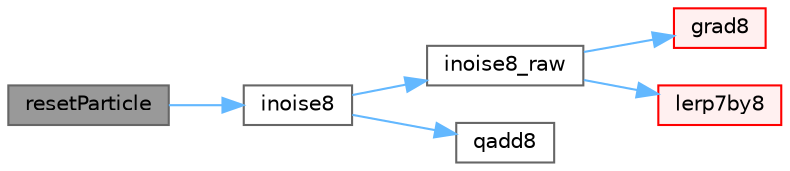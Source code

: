 digraph "resetParticle"
{
 // INTERACTIVE_SVG=YES
 // LATEX_PDF_SIZE
  bgcolor="transparent";
  edge [fontname=Helvetica,fontsize=10,labelfontname=Helvetica,labelfontsize=10];
  node [fontname=Helvetica,fontsize=10,shape=box,height=0.2,width=0.4];
  rankdir="LR";
  Node1 [id="Node000001",label="resetParticle",height=0.2,width=0.4,color="gray40", fillcolor="grey60", style="filled", fontcolor="black",tooltip=" "];
  Node1 -> Node2 [id="edge1_Node000001_Node000002",color="steelblue1",style="solid",tooltip=" "];
  Node2 [id="Node000002",label="inoise8",height=0.2,width=0.4,color="grey40", fillcolor="white", style="filled",URL="$d8/df9/group___noise_generation_gaa521ccca6038d7b5e881fe2e8f35d3bc.html#gaa521ccca6038d7b5e881fe2e8f35d3bc",tooltip="8-Bit, fixed point implementation of Perlin's noise."];
  Node2 -> Node3 [id="edge2_Node000002_Node000003",color="steelblue1",style="solid",tooltip=" "];
  Node3 [id="Node000003",label="inoise8_raw",height=0.2,width=0.4,color="grey40", fillcolor="white", style="filled",URL="$d8/d5c/group___noise_ga6c57ed3ea69e819c29602578ecbabd71.html#ga6c57ed3ea69e819c29602578ecbabd71",tooltip="8-bit, fixed point implementation of Perlin's noise without scaling."];
  Node3 -> Node4 [id="edge3_Node000003_Node000004",color="steelblue1",style="solid",tooltip=" "];
  Node4 [id="Node000004",label="grad8",height=0.2,width=0.4,color="red", fillcolor="#FFF0F0", style="filled",URL="$d6/de8/noise_8cpp_a07165473858feff9f2415a77bf841731.html#a07165473858feff9f2415a77bf841731",tooltip=" "];
  Node3 -> Node6 [id="edge4_Node000003_Node000006",color="steelblue1",style="solid",tooltip=" "];
  Node6 [id="Node000006",label="lerp7by8",height=0.2,width=0.4,color="red", fillcolor="#FFF0F0", style="filled",URL="$d6/de8/noise_8cpp_ad89cf56a81ef482a0027a47eada176bb.html#ad89cf56a81ef482a0027a47eada176bb",tooltip=" "];
  Node2 -> Node8 [id="edge5_Node000002_Node000008",color="steelblue1",style="solid",tooltip=" "];
  Node8 [id="Node000008",label="qadd8",height=0.2,width=0.4,color="grey40", fillcolor="white", style="filled",URL="$d5/d98/group___math_ga07133b3085824d0fcd4f5086d286c4b5.html#ga07133b3085824d0fcd4f5086d286c4b5",tooltip="Add one byte to another, saturating at 0xFF."];
}
